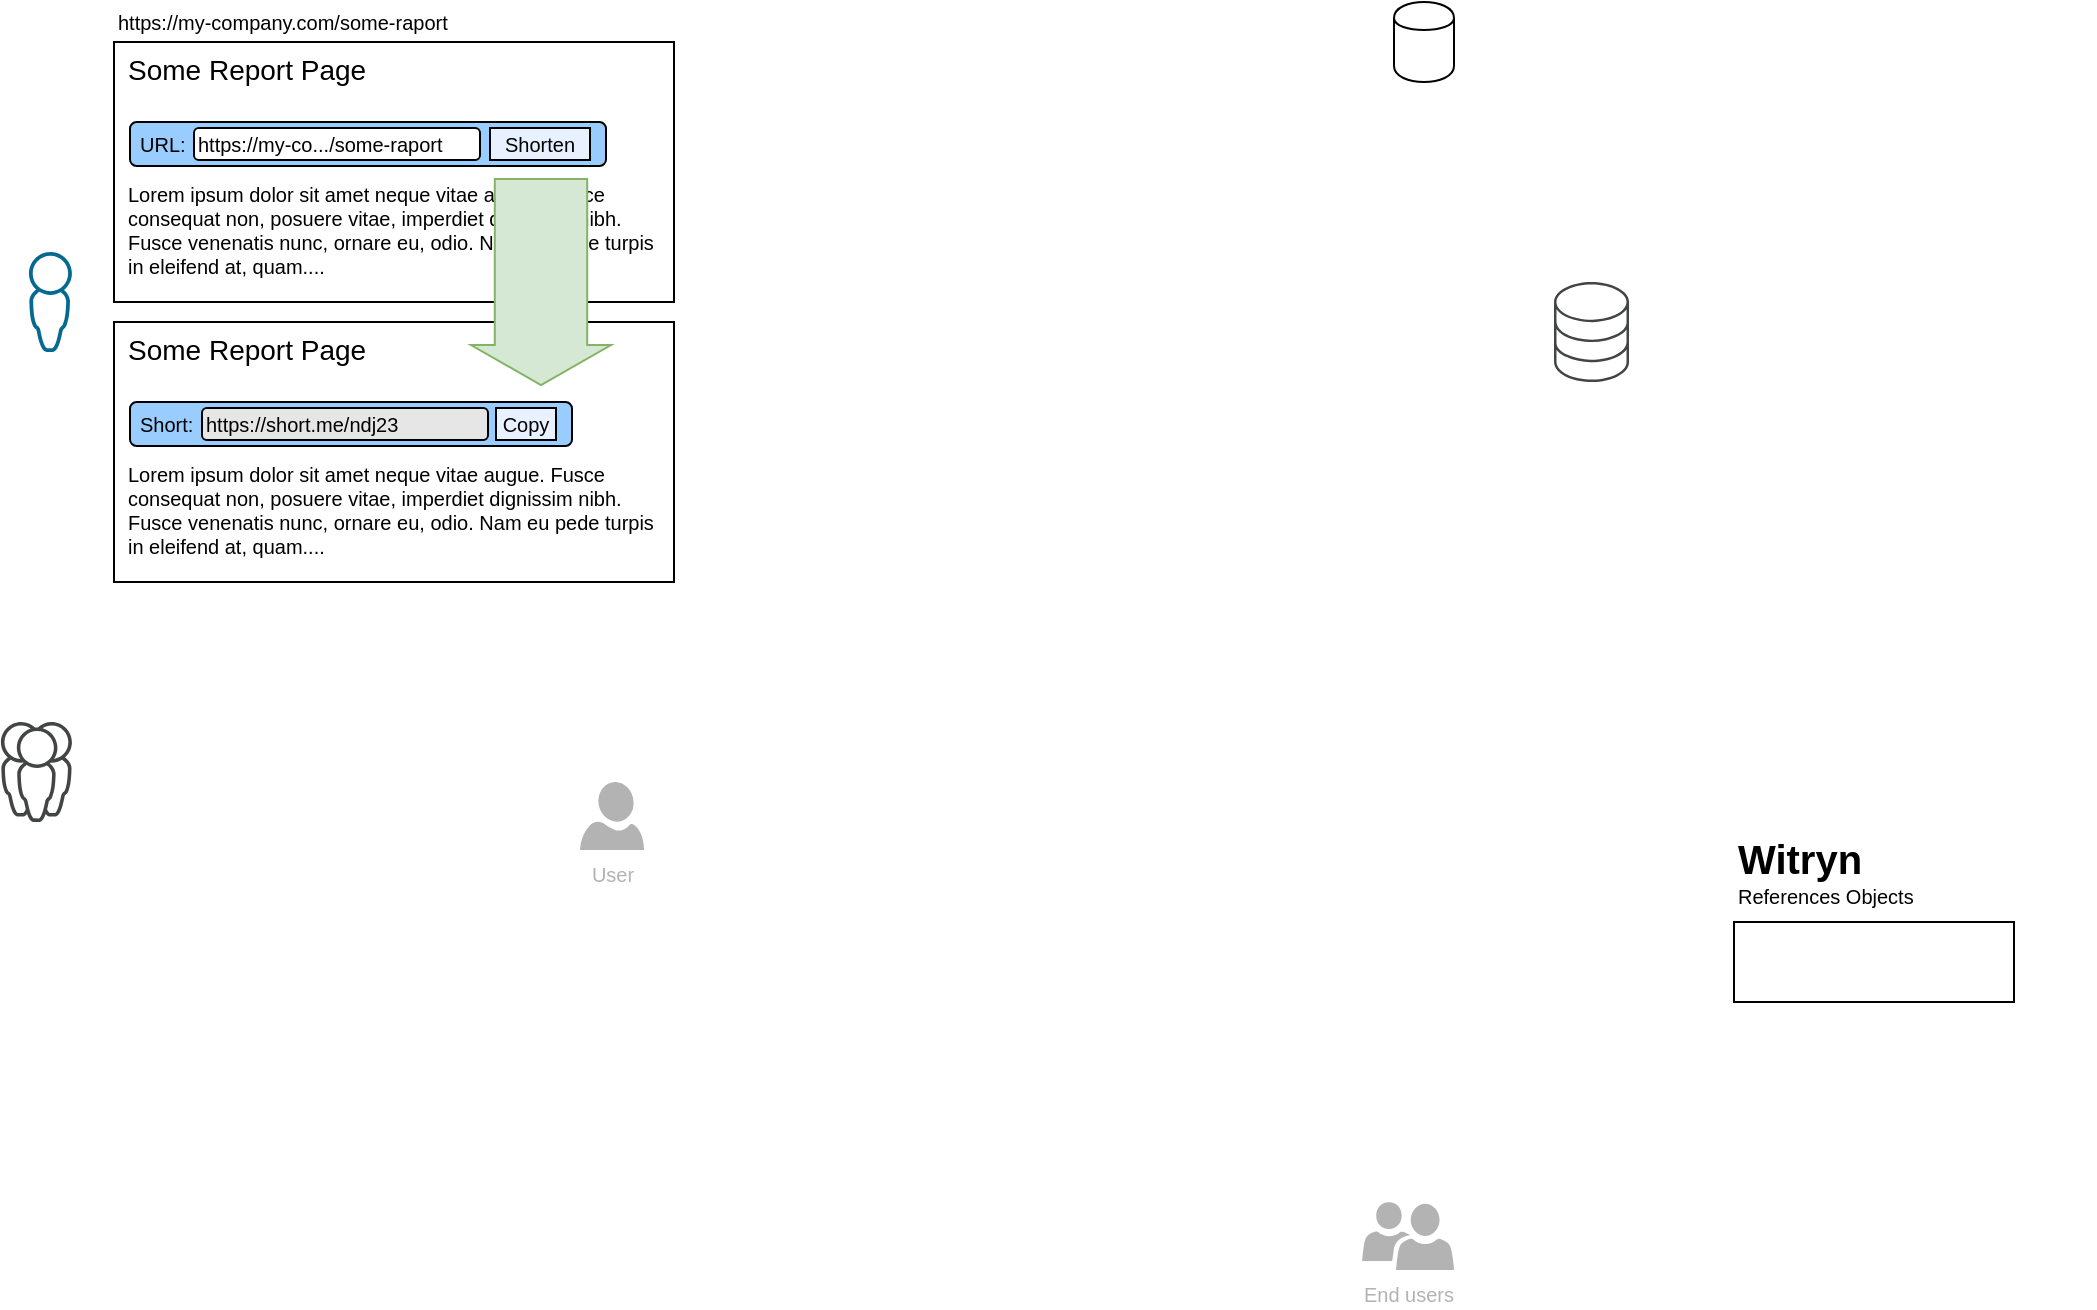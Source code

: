 <mxfile version="13.7.7" type="github">
  <diagram id="n5ZKehSMIS1Zb8Wr717u" name="Page-1">
    <mxGraphModel dx="1422" dy="834" grid="1" gridSize="10" guides="1" tooltips="1" connect="1" arrows="1" fold="1" page="1" pageScale="1" pageWidth="827" pageHeight="1169" math="0" shadow="0">
      <root>
        <mxCell id="0" />
        <mxCell id="1" parent="0" />
        <mxCell id="0H78g9bni-s1hTlXiDem-25" value="&lt;font style=&quot;font-size: 14px&quot;&gt;Some Report Page&lt;/font&gt;&lt;br&gt;&lt;br&gt;&lt;br&gt;&lt;br&gt;&lt;br&gt;Lorem ipsum dolor sit amet neque vitae augue. Fusce consequat non, posuere vitae, imperdiet dignissim nibh. Fusce venenatis nunc, ornare eu, odio. Nam eu pede turpis in eleifend at, quam...." style="rounded=0;whiteSpace=wrap;html=1;shadow=0;labelBackgroundColor=none;fontSize=10;align=left;verticalAlign=top;spacing=7;spacingTop=-6;" vertex="1" parent="1">
          <mxGeometry x="120" y="40" width="280" height="130" as="geometry" />
        </mxCell>
        <mxCell id="0H78g9bni-s1hTlXiDem-1" value="User" style="shadow=0;dashed=0;html=1;strokeColor=none;labelPosition=center;verticalLabelPosition=bottom;verticalAlign=top;align=center;shape=mxgraph.azure.user;fillColor=#B3B3B3;fontSize=10;fontColor=#B3B3B3;aspect=fixed;" vertex="1" parent="1">
          <mxGeometry x="353.04" y="410" width="31.96" height="34" as="geometry" />
        </mxCell>
        <mxCell id="0H78g9bni-s1hTlXiDem-2" value="End users" style="pointerEvents=1;shadow=0;dashed=0;html=1;strokeColor=none;labelPosition=center;verticalLabelPosition=bottom;verticalAlign=top;align=center;shape=mxgraph.mscae.intune.user_group;fillColor=#B3B3B3;fontSize=10;fontColor=#B3B3B3;aspect=fixed;" vertex="1" parent="1">
          <mxGeometry x="744.05" y="620" width="45.95" height="34" as="geometry" />
        </mxCell>
        <mxCell id="0H78g9bni-s1hTlXiDem-3" value="" style="shape=cylinder;whiteSpace=wrap;html=1;boundedLbl=1;backgroundOutline=1;fontFamily=Helvetica;fontSize=12;fontColor=#000000;align=center;strokeColor=#000000;fillColor=#ffffff;" vertex="1" parent="1">
          <mxGeometry x="760" y="20" width="30" height="40" as="geometry" />
        </mxCell>
        <mxCell id="0H78g9bni-s1hTlXiDem-4" value="" style="group" vertex="1" connectable="0" parent="1">
          <mxGeometry x="930" y="410" width="180" height="110" as="geometry" />
        </mxCell>
        <mxCell id="0H78g9bni-s1hTlXiDem-5" value="" style="group;verticalAlign=top;labelPosition=center;verticalLabelPosition=top;align=center;" vertex="1" connectable="0" parent="0H78g9bni-s1hTlXiDem-4">
          <mxGeometry width="140" height="30" as="geometry" />
        </mxCell>
        <mxCell id="0H78g9bni-s1hTlXiDem-6" value="" style="group" vertex="1" connectable="0" parent="0H78g9bni-s1hTlXiDem-4">
          <mxGeometry y="26" width="180" height="54" as="geometry" />
        </mxCell>
        <mxCell id="0H78g9bni-s1hTlXiDem-7" value="References Objects" style="text;html=1;strokeColor=none;fillColor=none;align=left;verticalAlign=middle;whiteSpace=wrap;rounded=0;fontSize=10;" vertex="1" parent="0H78g9bni-s1hTlXiDem-6">
          <mxGeometry y="21" width="180" height="20" as="geometry" />
        </mxCell>
        <mxCell id="0H78g9bni-s1hTlXiDem-8" value="&lt;b&gt;Witryn&lt;/b&gt;" style="text;html=1;strokeColor=none;fillColor=none;align=left;verticalAlign=top;whiteSpace=wrap;rounded=0;fontSize=20;labelPosition=center;verticalLabelPosition=middle;" vertex="1" parent="0H78g9bni-s1hTlXiDem-6">
          <mxGeometry y="-6" width="90" height="40" as="geometry" />
        </mxCell>
        <mxCell id="0H78g9bni-s1hTlXiDem-9" value="" style="rounded=0;whiteSpace=wrap;html=1;" vertex="1" parent="0H78g9bni-s1hTlXiDem-4">
          <mxGeometry y="70" width="140" height="40" as="geometry" />
        </mxCell>
        <mxCell id="0H78g9bni-s1hTlXiDem-19" value="" style="group" vertex="1" connectable="0" parent="1">
          <mxGeometry x="128" y="80" width="238" height="31" as="geometry" />
        </mxCell>
        <mxCell id="0H78g9bni-s1hTlXiDem-18" value="URL:" style="rounded=1;whiteSpace=wrap;html=1;fontSize=10;align=left;shadow=0;fillColor=#99CCFF;labelBackgroundColor=none;labelBorderColor=none;spacingLeft=3;" vertex="1" parent="0H78g9bni-s1hTlXiDem-19">
          <mxGeometry width="238" height="22" as="geometry" />
        </mxCell>
        <mxCell id="0H78g9bni-s1hTlXiDem-14" value="https://my-co.../some-raport" style="rounded=1;whiteSpace=wrap;html=1;align=left;fontSize=10;" vertex="1" parent="0H78g9bni-s1hTlXiDem-19">
          <mxGeometry x="32" y="3" width="143" height="16" as="geometry" />
        </mxCell>
        <mxCell id="0H78g9bni-s1hTlXiDem-17" value="Shorten" style="rounded=0;whiteSpace=wrap;html=1;align=center;fontSize=10;fillColor=#E8F1FF;" vertex="1" parent="0H78g9bni-s1hTlXiDem-19">
          <mxGeometry x="180" y="3" width="50" height="16" as="geometry" />
        </mxCell>
        <mxCell id="0H78g9bni-s1hTlXiDem-20" value="" style="pointerEvents=1;shadow=0;dashed=0;html=1;strokeColor=none;fillColor=#434445;aspect=fixed;labelPosition=center;verticalLabelPosition=bottom;verticalAlign=top;align=center;outlineConnect=0;shape=mxgraph.vvd.user_group;rounded=1;labelBackgroundColor=none;fontSize=10;" vertex="1" parent="1">
          <mxGeometry x="63.46" y="380" width="35.5" height="50" as="geometry" />
        </mxCell>
        <mxCell id="0H78g9bni-s1hTlXiDem-21" value="" style="pointerEvents=1;shadow=0;dashed=0;html=1;strokeColor=none;fillColor=#434445;aspect=fixed;labelPosition=center;verticalLabelPosition=bottom;verticalAlign=top;align=center;outlineConnect=0;shape=mxgraph.vvd.storage;rounded=1;labelBackgroundColor=none;fontSize=10;" vertex="1" parent="1">
          <mxGeometry x="840" y="160" width="37.5" height="50" as="geometry" />
        </mxCell>
        <mxCell id="0H78g9bni-s1hTlXiDem-28" value="&lt;font style=&quot;font-size: 14px&quot;&gt;Some Report Page&lt;/font&gt;&lt;br&gt;&lt;br&gt;&lt;br&gt;&lt;br&gt;&lt;br&gt;Lorem ipsum dolor sit amet neque vitae augue. Fusce consequat non, posuere vitae, imperdiet dignissim nibh. Fusce venenatis nunc, ornare eu, odio. Nam eu pede turpis in eleifend at, quam...." style="rounded=0;whiteSpace=wrap;html=1;shadow=0;labelBackgroundColor=none;fontSize=10;align=left;verticalAlign=top;spacing=7;spacingTop=-6;" vertex="1" parent="1">
          <mxGeometry x="120" y="180" width="280" height="130" as="geometry" />
        </mxCell>
        <mxCell id="0H78g9bni-s1hTlXiDem-29" value="" style="group" vertex="1" connectable="0" parent="1">
          <mxGeometry x="128" y="220" width="238" height="31" as="geometry" />
        </mxCell>
        <mxCell id="0H78g9bni-s1hTlXiDem-30" value="Short:" style="rounded=1;whiteSpace=wrap;html=1;fontSize=10;align=left;shadow=0;fillColor=#99CCFF;labelBackgroundColor=none;labelBorderColor=none;spacingLeft=3;" vertex="1" parent="0H78g9bni-s1hTlXiDem-29">
          <mxGeometry width="221" height="22" as="geometry" />
        </mxCell>
        <mxCell id="0H78g9bni-s1hTlXiDem-31" value="https://short.me/ndj23" style="rounded=1;whiteSpace=wrap;html=1;align=left;fontSize=10;fillColor=#E6E6E6;" vertex="1" parent="0H78g9bni-s1hTlXiDem-29">
          <mxGeometry x="36" y="3" width="143" height="16" as="geometry" />
        </mxCell>
        <mxCell id="0H78g9bni-s1hTlXiDem-32" value="Copy" style="rounded=0;whiteSpace=wrap;html=1;align=center;fontSize=10;fillColor=#E8F1FF;" vertex="1" parent="0H78g9bni-s1hTlXiDem-29">
          <mxGeometry x="183" y="3" width="30" height="16" as="geometry" />
        </mxCell>
        <mxCell id="0H78g9bni-s1hTlXiDem-33" value="" style="html=1;shadow=0;dashed=0;align=center;verticalAlign=middle;shape=mxgraph.arrows2.arrow;dy=0.34;dx=20;notch=0;rounded=1;labelBackgroundColor=none;fillColor=#d5e8d4;fontSize=10;rotation=90;strokeColor=#82b366;" vertex="1" parent="1">
          <mxGeometry x="282" y="125" width="103" height="70" as="geometry" />
        </mxCell>
        <mxCell id="0H78g9bni-s1hTlXiDem-34" value="https://my-company.com/some-raport" style="text;html=1;strokeColor=none;fillColor=none;align=left;verticalAlign=middle;whiteSpace=wrap;rounded=0;shadow=0;labelBackgroundColor=none;fontSize=10;" vertex="1" parent="1">
          <mxGeometry x="120" y="20" width="240" height="20" as="geometry" />
        </mxCell>
        <mxCell id="0H78g9bni-s1hTlXiDem-35" value="" style="pointerEvents=1;shadow=0;dashed=0;html=1;strokeColor=none;aspect=fixed;labelPosition=center;verticalLabelPosition=bottom;verticalAlign=top;align=center;outlineConnect=0;shape=mxgraph.vvd.administrator;fillColor=#066A90;rounded=1;labelBackgroundColor=none;fontSize=10;" vertex="1" parent="1">
          <mxGeometry x="77.46" y="145" width="21.5" height="50" as="geometry" />
        </mxCell>
      </root>
    </mxGraphModel>
  </diagram>
</mxfile>
